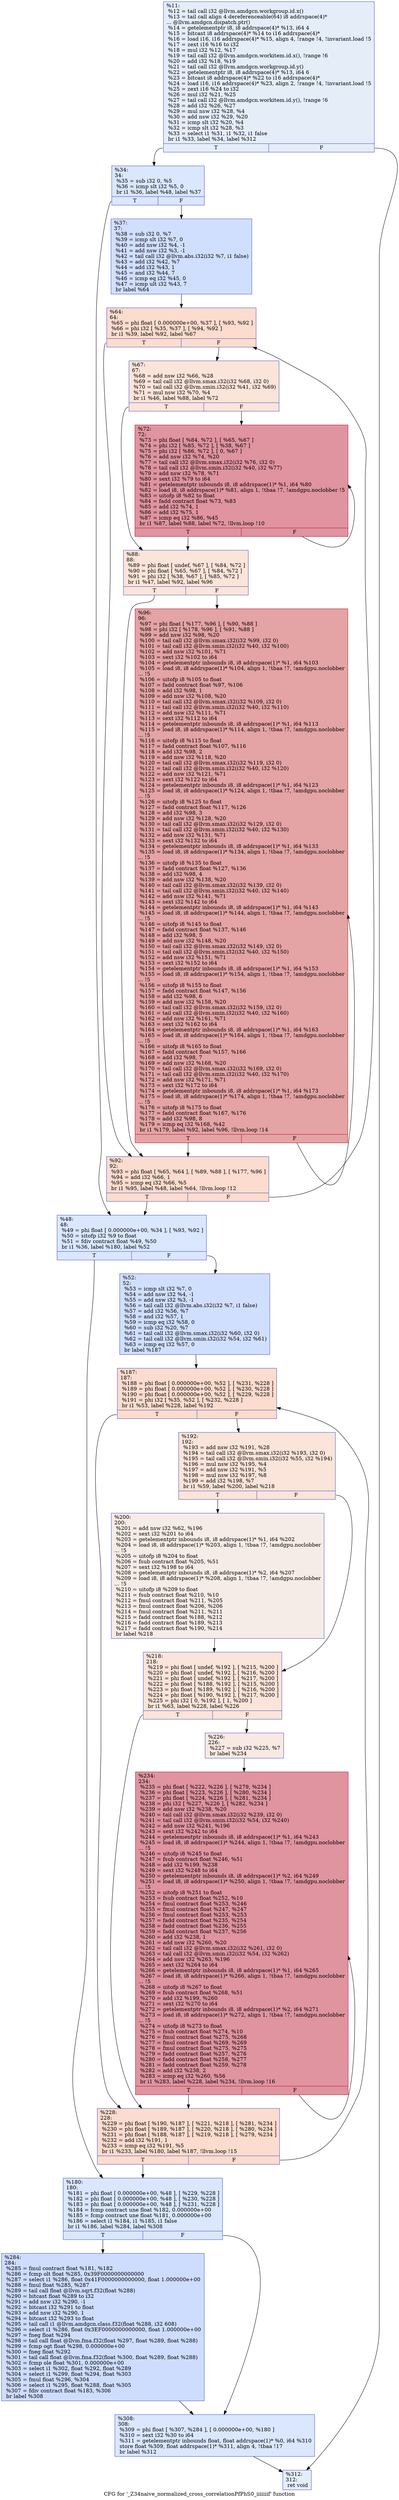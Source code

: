 digraph "CFG for '_Z34naive_normalized_cross_correlationPfPhS0_iiiiiiif' function" {
	label="CFG for '_Z34naive_normalized_cross_correlationPfPhS0_iiiiiiif' function";

	Node0x608ca40 [shape=record,color="#3d50c3ff", style=filled, fillcolor="#c5d6f270",label="{%11:\l  %12 = tail call i32 @llvm.amdgcn.workgroup.id.x()\l  %13 = tail call align 4 dereferenceable(64) i8 addrspace(4)*\l... @llvm.amdgcn.dispatch.ptr()\l  %14 = getelementptr i8, i8 addrspace(4)* %13, i64 4\l  %15 = bitcast i8 addrspace(4)* %14 to i16 addrspace(4)*\l  %16 = load i16, i16 addrspace(4)* %15, align 4, !range !4, !invariant.load !5\l  %17 = zext i16 %16 to i32\l  %18 = mul i32 %12, %17\l  %19 = tail call i32 @llvm.amdgcn.workitem.id.x(), !range !6\l  %20 = add i32 %18, %19\l  %21 = tail call i32 @llvm.amdgcn.workgroup.id.y()\l  %22 = getelementptr i8, i8 addrspace(4)* %13, i64 6\l  %23 = bitcast i8 addrspace(4)* %22 to i16 addrspace(4)*\l  %24 = load i16, i16 addrspace(4)* %23, align 2, !range !4, !invariant.load !5\l  %25 = zext i16 %24 to i32\l  %26 = mul i32 %21, %25\l  %27 = tail call i32 @llvm.amdgcn.workitem.id.y(), !range !6\l  %28 = add i32 %26, %27\l  %29 = mul nsw i32 %28, %4\l  %30 = add nsw i32 %29, %20\l  %31 = icmp slt i32 %20, %4\l  %32 = icmp slt i32 %28, %3\l  %33 = select i1 %31, i1 %32, i1 false\l  br i1 %33, label %34, label %312\l|{<s0>T|<s1>F}}"];
	Node0x608ca40:s0 -> Node0x60912c0;
	Node0x608ca40:s1 -> Node0x6091350;
	Node0x60912c0 [shape=record,color="#3d50c3ff", style=filled, fillcolor="#abc8fd70",label="{%34:\l34:                                               \l  %35 = sub i32 0, %5\l  %36 = icmp slt i32 %5, 0\l  br i1 %36, label %48, label %37\l|{<s0>T|<s1>F}}"];
	Node0x60912c0:s0 -> Node0x60915b0;
	Node0x60912c0:s1 -> Node0x6091600;
	Node0x6091600 [shape=record,color="#3d50c3ff", style=filled, fillcolor="#96b7ff70",label="{%37:\l37:                                               \l  %38 = sub i32 0, %7\l  %39 = icmp slt i32 %7, 0\l  %40 = add nsw i32 %4, -1\l  %41 = add nsw i32 %3, -1\l  %42 = tail call i32 @llvm.abs.i32(i32 %7, i1 false)\l  %43 = add i32 %42, %7\l  %44 = add i32 %43, 1\l  %45 = and i32 %44, 7\l  %46 = icmp eq i32 %45, 0\l  %47 = icmp ult i32 %43, 7\l  br label %64\l}"];
	Node0x6091600 -> Node0x6091eb0;
	Node0x60915b0 [shape=record,color="#3d50c3ff", style=filled, fillcolor="#abc8fd70",label="{%48:\l48:                                               \l  %49 = phi float [ 0.000000e+00, %34 ], [ %93, %92 ]\l  %50 = sitofp i32 %9 to float\l  %51 = fdiv contract float %49, %50\l  br i1 %36, label %180, label %52\l|{<s0>T|<s1>F}}"];
	Node0x60915b0:s0 -> Node0x6092c70;
	Node0x60915b0:s1 -> Node0x6092d00;
	Node0x6092d00 [shape=record,color="#3d50c3ff", style=filled, fillcolor="#96b7ff70",label="{%52:\l52:                                               \l  %53 = icmp slt i32 %7, 0\l  %54 = add nsw i32 %4, -1\l  %55 = add nsw i32 %3, -1\l  %56 = tail call i32 @llvm.abs.i32(i32 %7, i1 false)\l  %57 = add i32 %56, %7\l  %58 = and i32 %57, 1\l  %59 = icmp eq i32 %58, 0\l  %60 = sub i32 %20, %7\l  %61 = tail call i32 @llvm.smax.i32(i32 %60, i32 0)\l  %62 = tail call i32 @llvm.smin.i32(i32 %54, i32 %61)\l  %63 = icmp eq i32 %57, 0\l  br label %187\l}"];
	Node0x6092d00 -> Node0x6093820;
	Node0x6091eb0 [shape=record,color="#3d50c3ff", style=filled, fillcolor="#f7af9170",label="{%64:\l64:                                               \l  %65 = phi float [ 0.000000e+00, %37 ], [ %93, %92 ]\l  %66 = phi i32 [ %35, %37 ], [ %94, %92 ]\l  br i1 %39, label %92, label %67\l|{<s0>T|<s1>F}}"];
	Node0x6091eb0:s0 -> Node0x6092a30;
	Node0x6091eb0:s1 -> Node0x6091240;
	Node0x6091240 [shape=record,color="#3d50c3ff", style=filled, fillcolor="#f5c1a970",label="{%67:\l67:                                               \l  %68 = add nsw i32 %66, %28\l  %69 = tail call i32 @llvm.smax.i32(i32 %68, i32 0)\l  %70 = tail call i32 @llvm.smin.i32(i32 %41, i32 %69)\l  %71 = mul nsw i32 %70, %4\l  br i1 %46, label %88, label %72\l|{<s0>T|<s1>F}}"];
	Node0x6091240:s0 -> Node0x6094190;
	Node0x6091240:s1 -> Node0x60941e0;
	Node0x60941e0 [shape=record,color="#b70d28ff", style=filled, fillcolor="#b70d2870",label="{%72:\l72:                                               \l  %73 = phi float [ %84, %72 ], [ %65, %67 ]\l  %74 = phi i32 [ %85, %72 ], [ %38, %67 ]\l  %75 = phi i32 [ %86, %72 ], [ 0, %67 ]\l  %76 = add nsw i32 %74, %20\l  %77 = tail call i32 @llvm.smax.i32(i32 %76, i32 0)\l  %78 = tail call i32 @llvm.smin.i32(i32 %40, i32 %77)\l  %79 = add nsw i32 %78, %71\l  %80 = sext i32 %79 to i64\l  %81 = getelementptr inbounds i8, i8 addrspace(1)* %1, i64 %80\l  %82 = load i8, i8 addrspace(1)* %81, align 1, !tbaa !7, !amdgpu.noclobber !5\l  %83 = uitofp i8 %82 to float\l  %84 = fadd contract float %73, %83\l  %85 = add i32 %74, 1\l  %86 = add i32 %75, 1\l  %87 = icmp eq i32 %86, %45\l  br i1 %87, label %88, label %72, !llvm.loop !10\l|{<s0>T|<s1>F}}"];
	Node0x60941e0:s0 -> Node0x6094190;
	Node0x60941e0:s1 -> Node0x60941e0;
	Node0x6094190 [shape=record,color="#3d50c3ff", style=filled, fillcolor="#f5c1a970",label="{%88:\l88:                                               \l  %89 = phi float [ undef, %67 ], [ %84, %72 ]\l  %90 = phi float [ %65, %67 ], [ %84, %72 ]\l  %91 = phi i32 [ %38, %67 ], [ %85, %72 ]\l  br i1 %47, label %92, label %96\l|{<s0>T|<s1>F}}"];
	Node0x6094190:s0 -> Node0x6092a30;
	Node0x6094190:s1 -> Node0x60956c0;
	Node0x6092a30 [shape=record,color="#3d50c3ff", style=filled, fillcolor="#f7af9170",label="{%92:\l92:                                               \l  %93 = phi float [ %65, %64 ], [ %89, %88 ], [ %177, %96 ]\l  %94 = add i32 %66, 1\l  %95 = icmp eq i32 %66, %5\l  br i1 %95, label %48, label %64, !llvm.loop !12\l|{<s0>T|<s1>F}}"];
	Node0x6092a30:s0 -> Node0x60915b0;
	Node0x6092a30:s1 -> Node0x6091eb0;
	Node0x60956c0 [shape=record,color="#b70d28ff", style=filled, fillcolor="#c32e3170",label="{%96:\l96:                                               \l  %97 = phi float [ %177, %96 ], [ %90, %88 ]\l  %98 = phi i32 [ %178, %96 ], [ %91, %88 ]\l  %99 = add nsw i32 %98, %20\l  %100 = tail call i32 @llvm.smax.i32(i32 %99, i32 0)\l  %101 = tail call i32 @llvm.smin.i32(i32 %40, i32 %100)\l  %102 = add nsw i32 %101, %71\l  %103 = sext i32 %102 to i64\l  %104 = getelementptr inbounds i8, i8 addrspace(1)* %1, i64 %103\l  %105 = load i8, i8 addrspace(1)* %104, align 1, !tbaa !7, !amdgpu.noclobber\l... !5\l  %106 = uitofp i8 %105 to float\l  %107 = fadd contract float %97, %106\l  %108 = add i32 %98, 1\l  %109 = add nsw i32 %108, %20\l  %110 = tail call i32 @llvm.smax.i32(i32 %109, i32 0)\l  %111 = tail call i32 @llvm.smin.i32(i32 %40, i32 %110)\l  %112 = add nsw i32 %111, %71\l  %113 = sext i32 %112 to i64\l  %114 = getelementptr inbounds i8, i8 addrspace(1)* %1, i64 %113\l  %115 = load i8, i8 addrspace(1)* %114, align 1, !tbaa !7, !amdgpu.noclobber\l... !5\l  %116 = uitofp i8 %115 to float\l  %117 = fadd contract float %107, %116\l  %118 = add i32 %98, 2\l  %119 = add nsw i32 %118, %20\l  %120 = tail call i32 @llvm.smax.i32(i32 %119, i32 0)\l  %121 = tail call i32 @llvm.smin.i32(i32 %40, i32 %120)\l  %122 = add nsw i32 %121, %71\l  %123 = sext i32 %122 to i64\l  %124 = getelementptr inbounds i8, i8 addrspace(1)* %1, i64 %123\l  %125 = load i8, i8 addrspace(1)* %124, align 1, !tbaa !7, !amdgpu.noclobber\l... !5\l  %126 = uitofp i8 %125 to float\l  %127 = fadd contract float %117, %126\l  %128 = add i32 %98, 3\l  %129 = add nsw i32 %128, %20\l  %130 = tail call i32 @llvm.smax.i32(i32 %129, i32 0)\l  %131 = tail call i32 @llvm.smin.i32(i32 %40, i32 %130)\l  %132 = add nsw i32 %131, %71\l  %133 = sext i32 %132 to i64\l  %134 = getelementptr inbounds i8, i8 addrspace(1)* %1, i64 %133\l  %135 = load i8, i8 addrspace(1)* %134, align 1, !tbaa !7, !amdgpu.noclobber\l... !5\l  %136 = uitofp i8 %135 to float\l  %137 = fadd contract float %127, %136\l  %138 = add i32 %98, 4\l  %139 = add nsw i32 %138, %20\l  %140 = tail call i32 @llvm.smax.i32(i32 %139, i32 0)\l  %141 = tail call i32 @llvm.smin.i32(i32 %40, i32 %140)\l  %142 = add nsw i32 %141, %71\l  %143 = sext i32 %142 to i64\l  %144 = getelementptr inbounds i8, i8 addrspace(1)* %1, i64 %143\l  %145 = load i8, i8 addrspace(1)* %144, align 1, !tbaa !7, !amdgpu.noclobber\l... !5\l  %146 = uitofp i8 %145 to float\l  %147 = fadd contract float %137, %146\l  %148 = add i32 %98, 5\l  %149 = add nsw i32 %148, %20\l  %150 = tail call i32 @llvm.smax.i32(i32 %149, i32 0)\l  %151 = tail call i32 @llvm.smin.i32(i32 %40, i32 %150)\l  %152 = add nsw i32 %151, %71\l  %153 = sext i32 %152 to i64\l  %154 = getelementptr inbounds i8, i8 addrspace(1)* %1, i64 %153\l  %155 = load i8, i8 addrspace(1)* %154, align 1, !tbaa !7, !amdgpu.noclobber\l... !5\l  %156 = uitofp i8 %155 to float\l  %157 = fadd contract float %147, %156\l  %158 = add i32 %98, 6\l  %159 = add nsw i32 %158, %20\l  %160 = tail call i32 @llvm.smax.i32(i32 %159, i32 0)\l  %161 = tail call i32 @llvm.smin.i32(i32 %40, i32 %160)\l  %162 = add nsw i32 %161, %71\l  %163 = sext i32 %162 to i64\l  %164 = getelementptr inbounds i8, i8 addrspace(1)* %1, i64 %163\l  %165 = load i8, i8 addrspace(1)* %164, align 1, !tbaa !7, !amdgpu.noclobber\l... !5\l  %166 = uitofp i8 %165 to float\l  %167 = fadd contract float %157, %166\l  %168 = add i32 %98, 7\l  %169 = add nsw i32 %168, %20\l  %170 = tail call i32 @llvm.smax.i32(i32 %169, i32 0)\l  %171 = tail call i32 @llvm.smin.i32(i32 %40, i32 %170)\l  %172 = add nsw i32 %171, %71\l  %173 = sext i32 %172 to i64\l  %174 = getelementptr inbounds i8, i8 addrspace(1)* %1, i64 %173\l  %175 = load i8, i8 addrspace(1)* %174, align 1, !tbaa !7, !amdgpu.noclobber\l... !5\l  %176 = uitofp i8 %175 to float\l  %177 = fadd contract float %167, %176\l  %178 = add i32 %98, 8\l  %179 = icmp eq i32 %168, %42\l  br i1 %179, label %92, label %96, !llvm.loop !14\l|{<s0>T|<s1>F}}"];
	Node0x60956c0:s0 -> Node0x6092a30;
	Node0x60956c0:s1 -> Node0x60956c0;
	Node0x6092c70 [shape=record,color="#3d50c3ff", style=filled, fillcolor="#abc8fd70",label="{%180:\l180:                                              \l  %181 = phi float [ 0.000000e+00, %48 ], [ %229, %228 ]\l  %182 = phi float [ 0.000000e+00, %48 ], [ %230, %228 ]\l  %183 = phi float [ 0.000000e+00, %48 ], [ %231, %228 ]\l  %184 = fcmp contract une float %182, 0.000000e+00\l  %185 = fcmp contract une float %181, 0.000000e+00\l  %186 = select i1 %184, i1 %185, i1 false\l  br i1 %186, label %284, label %308\l|{<s0>T|<s1>F}}"];
	Node0x6092c70:s0 -> Node0x609a2b0;
	Node0x6092c70:s1 -> Node0x609a340;
	Node0x6093820 [shape=record,color="#3d50c3ff", style=filled, fillcolor="#f7af9170",label="{%187:\l187:                                              \l  %188 = phi float [ 0.000000e+00, %52 ], [ %231, %228 ]\l  %189 = phi float [ 0.000000e+00, %52 ], [ %230, %228 ]\l  %190 = phi float [ 0.000000e+00, %52 ], [ %229, %228 ]\l  %191 = phi i32 [ %35, %52 ], [ %232, %228 ]\l  br i1 %53, label %228, label %192\l|{<s0>T|<s1>F}}"];
	Node0x6093820:s0 -> Node0x6099d90;
	Node0x6093820:s1 -> Node0x609a770;
	Node0x609a770 [shape=record,color="#3d50c3ff", style=filled, fillcolor="#f5c1a970",label="{%192:\l192:                                              \l  %193 = add nsw i32 %191, %28\l  %194 = tail call i32 @llvm.smax.i32(i32 %193, i32 0)\l  %195 = tail call i32 @llvm.smin.i32(i32 %55, i32 %194)\l  %196 = mul nsw i32 %195, %4\l  %197 = add nsw i32 %191, %5\l  %198 = mul nsw i32 %197, %8\l  %199 = add i32 %198, %7\l  br i1 %59, label %200, label %218\l|{<s0>T|<s1>F}}"];
	Node0x609a770:s0 -> Node0x609add0;
	Node0x609a770:s1 -> Node0x609ae20;
	Node0x609add0 [shape=record,color="#3d50c3ff", style=filled, fillcolor="#ead5c970",label="{%200:\l200:                                              \l  %201 = add nsw i32 %62, %196\l  %202 = sext i32 %201 to i64\l  %203 = getelementptr inbounds i8, i8 addrspace(1)* %1, i64 %202\l  %204 = load i8, i8 addrspace(1)* %203, align 1, !tbaa !7, !amdgpu.noclobber\l... !5\l  %205 = uitofp i8 %204 to float\l  %206 = fsub contract float %205, %51\l  %207 = sext i32 %198 to i64\l  %208 = getelementptr inbounds i8, i8 addrspace(1)* %2, i64 %207\l  %209 = load i8, i8 addrspace(1)* %208, align 1, !tbaa !7, !amdgpu.noclobber\l... !5\l  %210 = uitofp i8 %209 to float\l  %211 = fsub contract float %210, %10\l  %212 = fmul contract float %211, %205\l  %213 = fmul contract float %206, %206\l  %214 = fmul contract float %211, %211\l  %215 = fadd contract float %188, %212\l  %216 = fadd contract float %189, %213\l  %217 = fadd contract float %190, %214\l  br label %218\l}"];
	Node0x609add0 -> Node0x609ae20;
	Node0x609ae20 [shape=record,color="#3d50c3ff", style=filled, fillcolor="#f5c1a970",label="{%218:\l218:                                              \l  %219 = phi float [ undef, %192 ], [ %215, %200 ]\l  %220 = phi float [ undef, %192 ], [ %216, %200 ]\l  %221 = phi float [ undef, %192 ], [ %217, %200 ]\l  %222 = phi float [ %188, %192 ], [ %215, %200 ]\l  %223 = phi float [ %189, %192 ], [ %216, %200 ]\l  %224 = phi float [ %190, %192 ], [ %217, %200 ]\l  %225 = phi i32 [ 0, %192 ], [ 1, %200 ]\l  br i1 %63, label %228, label %226\l|{<s0>T|<s1>F}}"];
	Node0x609ae20:s0 -> Node0x6099d90;
	Node0x609ae20:s1 -> Node0x609bdd0;
	Node0x609bdd0 [shape=record,color="#3d50c3ff", style=filled, fillcolor="#efcebd70",label="{%226:\l226:                                              \l  %227 = sub i32 %225, %7\l  br label %234\l}"];
	Node0x609bdd0 -> Node0x609bf60;
	Node0x6099d90 [shape=record,color="#3d50c3ff", style=filled, fillcolor="#f7af9170",label="{%228:\l228:                                              \l  %229 = phi float [ %190, %187 ], [ %221, %218 ], [ %281, %234 ]\l  %230 = phi float [ %189, %187 ], [ %220, %218 ], [ %280, %234 ]\l  %231 = phi float [ %188, %187 ], [ %219, %218 ], [ %279, %234 ]\l  %232 = add i32 %191, 1\l  %233 = icmp eq i32 %191, %5\l  br i1 %233, label %180, label %187, !llvm.loop !15\l|{<s0>T|<s1>F}}"];
	Node0x6099d90:s0 -> Node0x6092c70;
	Node0x6099d90:s1 -> Node0x6093820;
	Node0x609bf60 [shape=record,color="#b70d28ff", style=filled, fillcolor="#b70d2870",label="{%234:\l234:                                              \l  %235 = phi float [ %222, %226 ], [ %279, %234 ]\l  %236 = phi float [ %223, %226 ], [ %280, %234 ]\l  %237 = phi float [ %224, %226 ], [ %281, %234 ]\l  %238 = phi i32 [ %227, %226 ], [ %282, %234 ]\l  %239 = add nsw i32 %238, %20\l  %240 = tail call i32 @llvm.smax.i32(i32 %239, i32 0)\l  %241 = tail call i32 @llvm.smin.i32(i32 %54, i32 %240)\l  %242 = add nsw i32 %241, %196\l  %243 = sext i32 %242 to i64\l  %244 = getelementptr inbounds i8, i8 addrspace(1)* %1, i64 %243\l  %245 = load i8, i8 addrspace(1)* %244, align 1, !tbaa !7, !amdgpu.noclobber\l... !5\l  %246 = uitofp i8 %245 to float\l  %247 = fsub contract float %246, %51\l  %248 = add i32 %199, %238\l  %249 = sext i32 %248 to i64\l  %250 = getelementptr inbounds i8, i8 addrspace(1)* %2, i64 %249\l  %251 = load i8, i8 addrspace(1)* %250, align 1, !tbaa !7, !amdgpu.noclobber\l... !5\l  %252 = uitofp i8 %251 to float\l  %253 = fsub contract float %252, %10\l  %254 = fmul contract float %253, %246\l  %255 = fmul contract float %247, %247\l  %256 = fmul contract float %253, %253\l  %257 = fadd contract float %235, %254\l  %258 = fadd contract float %236, %255\l  %259 = fadd contract float %237, %256\l  %260 = add i32 %238, 1\l  %261 = add nsw i32 %260, %20\l  %262 = tail call i32 @llvm.smax.i32(i32 %261, i32 0)\l  %263 = tail call i32 @llvm.smin.i32(i32 %54, i32 %262)\l  %264 = add nsw i32 %263, %196\l  %265 = sext i32 %264 to i64\l  %266 = getelementptr inbounds i8, i8 addrspace(1)* %1, i64 %265\l  %267 = load i8, i8 addrspace(1)* %266, align 1, !tbaa !7, !amdgpu.noclobber\l... !5\l  %268 = uitofp i8 %267 to float\l  %269 = fsub contract float %268, %51\l  %270 = add i32 %199, %260\l  %271 = sext i32 %270 to i64\l  %272 = getelementptr inbounds i8, i8 addrspace(1)* %2, i64 %271\l  %273 = load i8, i8 addrspace(1)* %272, align 1, !tbaa !7, !amdgpu.noclobber\l... !5\l  %274 = uitofp i8 %273 to float\l  %275 = fsub contract float %274, %10\l  %276 = fmul contract float %275, %268\l  %277 = fmul contract float %269, %269\l  %278 = fmul contract float %275, %275\l  %279 = fadd contract float %257, %276\l  %280 = fadd contract float %258, %277\l  %281 = fadd contract float %259, %278\l  %282 = add i32 %238, 2\l  %283 = icmp eq i32 %260, %56\l  br i1 %283, label %228, label %234, !llvm.loop !16\l|{<s0>T|<s1>F}}"];
	Node0x609bf60:s0 -> Node0x6099d90;
	Node0x609bf60:s1 -> Node0x609bf60;
	Node0x609a2b0 [shape=record,color="#3d50c3ff", style=filled, fillcolor="#8fb1fe70",label="{%284:\l284:                                              \l  %285 = fmul contract float %181, %182\l  %286 = fcmp olt float %285, 0x39F0000000000000\l  %287 = select i1 %286, float 0x41F0000000000000, float 1.000000e+00\l  %288 = fmul float %285, %287\l  %289 = tail call float @llvm.sqrt.f32(float %288)\l  %290 = bitcast float %289 to i32\l  %291 = add nsw i32 %290, -1\l  %292 = bitcast i32 %291 to float\l  %293 = add nsw i32 %290, 1\l  %294 = bitcast i32 %293 to float\l  %295 = tail call i1 @llvm.amdgcn.class.f32(float %288, i32 608)\l  %296 = select i1 %286, float 0x3EF0000000000000, float 1.000000e+00\l  %297 = fneg float %294\l  %298 = tail call float @llvm.fma.f32(float %297, float %289, float %288)\l  %299 = fcmp ogt float %298, 0.000000e+00\l  %300 = fneg float %292\l  %301 = tail call float @llvm.fma.f32(float %300, float %289, float %288)\l  %302 = fcmp ole float %301, 0.000000e+00\l  %303 = select i1 %302, float %292, float %289\l  %304 = select i1 %299, float %294, float %303\l  %305 = fmul float %296, %304\l  %306 = select i1 %295, float %288, float %305\l  %307 = fdiv contract float %183, %306\l  br label %308\l}"];
	Node0x609a2b0 -> Node0x609a340;
	Node0x609a340 [shape=record,color="#3d50c3ff", style=filled, fillcolor="#abc8fd70",label="{%308:\l308:                                              \l  %309 = phi float [ %307, %284 ], [ 0.000000e+00, %180 ]\l  %310 = sext i32 %30 to i64\l  %311 = getelementptr inbounds float, float addrspace(1)* %0, i64 %310\l  store float %309, float addrspace(1)* %311, align 4, !tbaa !17\l  br label %312\l}"];
	Node0x609a340 -> Node0x6091350;
	Node0x6091350 [shape=record,color="#3d50c3ff", style=filled, fillcolor="#c5d6f270",label="{%312:\l312:                                              \l  ret void\l}"];
}
